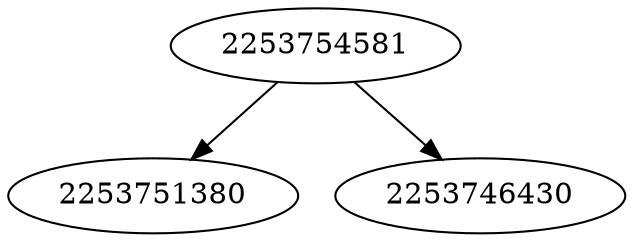 strict digraph  {
2253751380;
2253754581;
2253746430;
2253754581 -> 2253751380;
2253754581 -> 2253746430;
}
